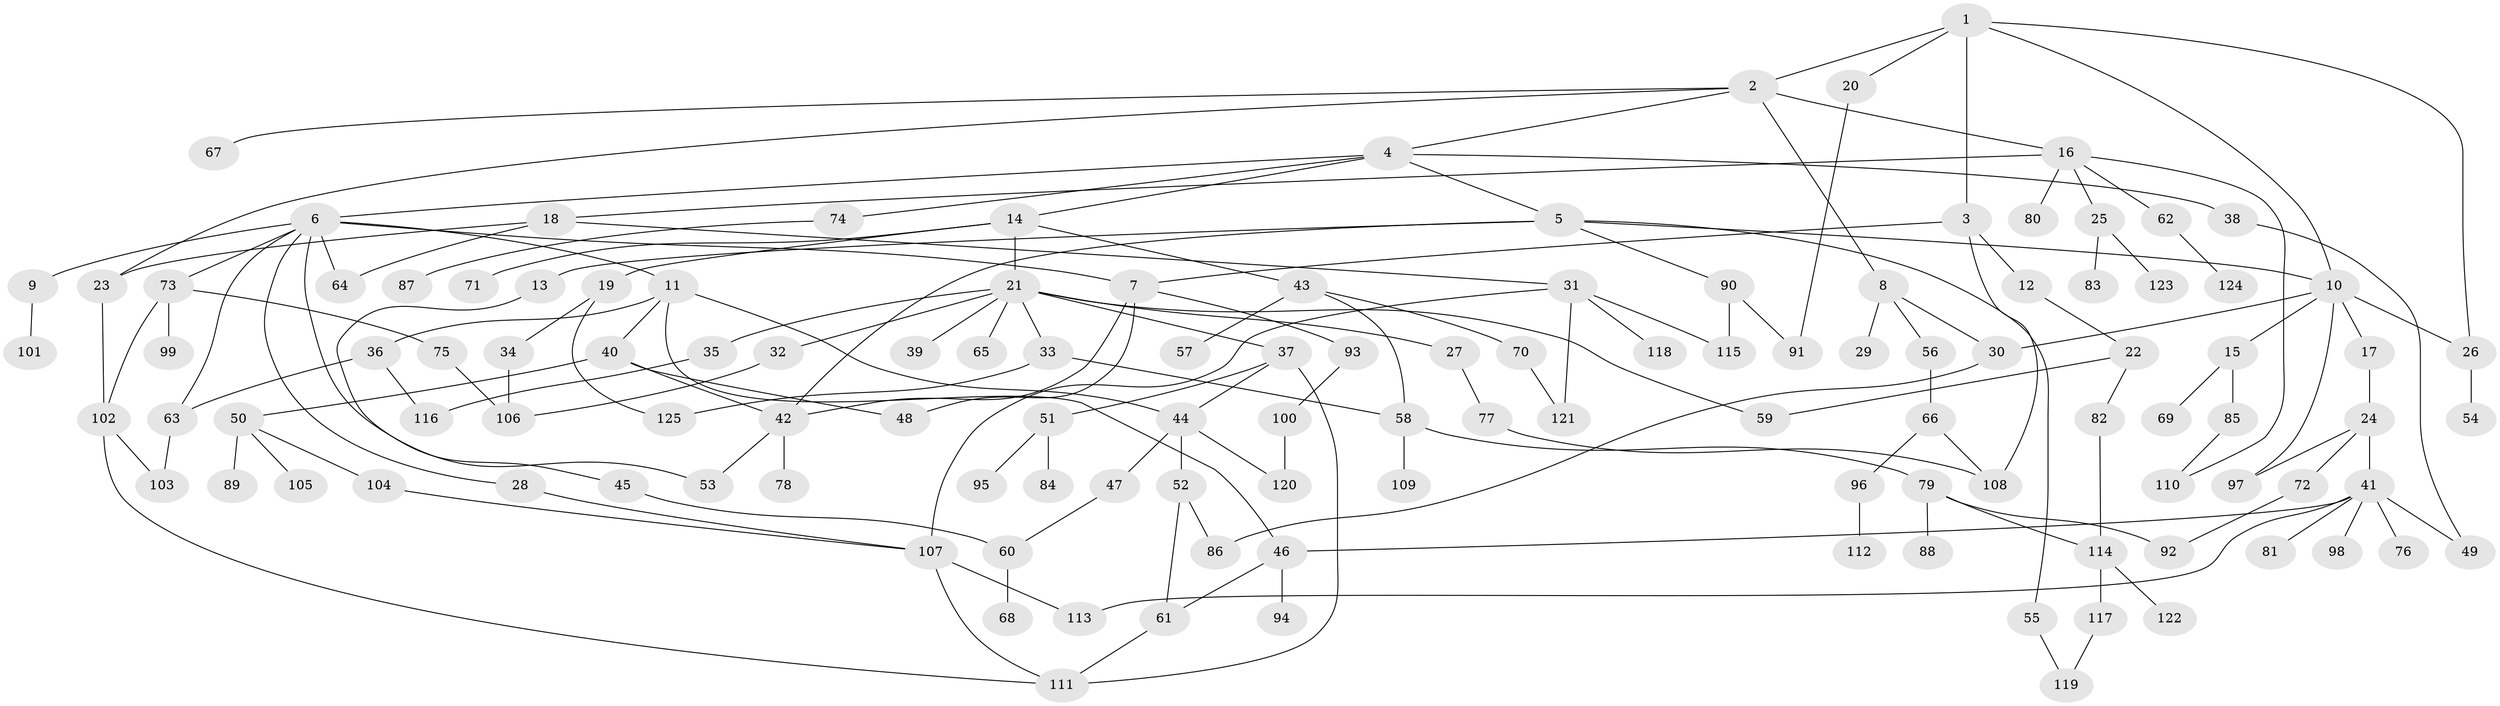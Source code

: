 // Generated by graph-tools (version 1.1) at 2025/41/03/09/25 04:41:13]
// undirected, 125 vertices, 166 edges
graph export_dot {
graph [start="1"]
  node [color=gray90,style=filled];
  1;
  2;
  3;
  4;
  5;
  6;
  7;
  8;
  9;
  10;
  11;
  12;
  13;
  14;
  15;
  16;
  17;
  18;
  19;
  20;
  21;
  22;
  23;
  24;
  25;
  26;
  27;
  28;
  29;
  30;
  31;
  32;
  33;
  34;
  35;
  36;
  37;
  38;
  39;
  40;
  41;
  42;
  43;
  44;
  45;
  46;
  47;
  48;
  49;
  50;
  51;
  52;
  53;
  54;
  55;
  56;
  57;
  58;
  59;
  60;
  61;
  62;
  63;
  64;
  65;
  66;
  67;
  68;
  69;
  70;
  71;
  72;
  73;
  74;
  75;
  76;
  77;
  78;
  79;
  80;
  81;
  82;
  83;
  84;
  85;
  86;
  87;
  88;
  89;
  90;
  91;
  92;
  93;
  94;
  95;
  96;
  97;
  98;
  99;
  100;
  101;
  102;
  103;
  104;
  105;
  106;
  107;
  108;
  109;
  110;
  111;
  112;
  113;
  114;
  115;
  116;
  117;
  118;
  119;
  120;
  121;
  122;
  123;
  124;
  125;
  1 -- 2;
  1 -- 3;
  1 -- 20;
  1 -- 26;
  1 -- 10;
  2 -- 4;
  2 -- 8;
  2 -- 16;
  2 -- 67;
  2 -- 23;
  3 -- 7;
  3 -- 12;
  3 -- 108;
  4 -- 5;
  4 -- 6;
  4 -- 14;
  4 -- 38;
  4 -- 74;
  5 -- 10;
  5 -- 13;
  5 -- 42;
  5 -- 55;
  5 -- 90;
  6 -- 9;
  6 -- 11;
  6 -- 28;
  6 -- 64;
  6 -- 73;
  6 -- 7;
  6 -- 53;
  6 -- 63;
  7 -- 48;
  7 -- 93;
  7 -- 42;
  8 -- 29;
  8 -- 30;
  8 -- 56;
  9 -- 101;
  10 -- 15;
  10 -- 17;
  10 -- 26;
  10 -- 97;
  10 -- 30;
  11 -- 36;
  11 -- 40;
  11 -- 44;
  11 -- 46;
  12 -- 22;
  13 -- 45;
  14 -- 19;
  14 -- 21;
  14 -- 43;
  14 -- 71;
  15 -- 69;
  15 -- 85;
  16 -- 18;
  16 -- 25;
  16 -- 62;
  16 -- 80;
  16 -- 110;
  17 -- 24;
  18 -- 23;
  18 -- 31;
  18 -- 64;
  19 -- 34;
  19 -- 125;
  20 -- 91;
  21 -- 27;
  21 -- 32;
  21 -- 33;
  21 -- 35;
  21 -- 37;
  21 -- 39;
  21 -- 65;
  21 -- 59;
  22 -- 59;
  22 -- 82;
  23 -- 102;
  24 -- 41;
  24 -- 72;
  24 -- 97;
  25 -- 83;
  25 -- 123;
  26 -- 54;
  27 -- 77;
  28 -- 107;
  30 -- 86;
  31 -- 118;
  31 -- 121;
  31 -- 115;
  31 -- 107;
  32 -- 106;
  33 -- 125;
  33 -- 58;
  34 -- 106;
  35 -- 116;
  36 -- 63;
  36 -- 116;
  37 -- 51;
  37 -- 44;
  37 -- 111;
  38 -- 49;
  40 -- 50;
  40 -- 48;
  40 -- 42;
  41 -- 49;
  41 -- 76;
  41 -- 81;
  41 -- 98;
  41 -- 113;
  41 -- 46;
  42 -- 53;
  42 -- 78;
  43 -- 57;
  43 -- 58;
  43 -- 70;
  44 -- 47;
  44 -- 52;
  44 -- 120;
  45 -- 60;
  46 -- 94;
  46 -- 61;
  47 -- 60;
  50 -- 89;
  50 -- 104;
  50 -- 105;
  51 -- 84;
  51 -- 95;
  52 -- 61;
  52 -- 86;
  55 -- 119;
  56 -- 66;
  58 -- 79;
  58 -- 109;
  60 -- 68;
  61 -- 111;
  62 -- 124;
  63 -- 103;
  66 -- 96;
  66 -- 108;
  70 -- 121;
  72 -- 92;
  73 -- 75;
  73 -- 99;
  73 -- 102;
  74 -- 87;
  75 -- 106;
  77 -- 108;
  79 -- 88;
  79 -- 114;
  79 -- 92;
  82 -- 114;
  85 -- 110;
  90 -- 115;
  90 -- 91;
  93 -- 100;
  96 -- 112;
  100 -- 120;
  102 -- 103;
  102 -- 111;
  104 -- 107;
  107 -- 111;
  107 -- 113;
  114 -- 117;
  114 -- 122;
  117 -- 119;
}
